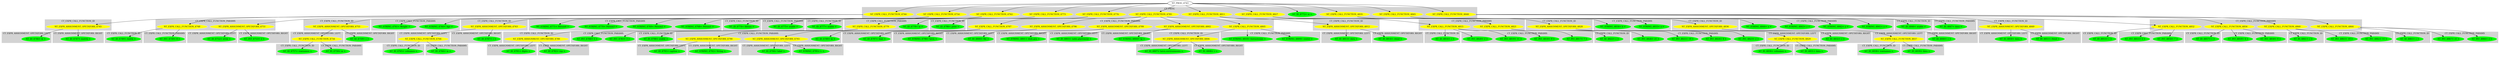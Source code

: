 digraph {

subgraph cluster0 {
 node [style=filled,color=white];
 style=filled;
 color=lightgrey;
 label = "CT_PROG";

"NT_EXPR_CALL_FUNCTION_4744"
 [fillcolor = yellow]
"NT_EXPR_CALL_FUNCTION_4754"
 [fillcolor = yellow]
"NT_EXPR_CALL_FUNCTION_4762"
 [fillcolor = yellow]
"NT_ID_4772< m >"
 [fillcolor = green]
"NT_EXPR_CALL_FUNCTION_4773"
 [fillcolor = yellow]
"NT_EXPR_CALL_FUNCTION_4776"
 [fillcolor = yellow]
"NT_EXPR_CALL_FUNCTION_4785"
 [fillcolor = yellow]
"NT_EXPR_CALL_FUNCTION_4811"
 [fillcolor = yellow]
"NT_EXPR_CALL_FUNCTION_4827"
 [fillcolor = yellow]
"NT_EXPR_CALL_FUNCTION_4835"
 [fillcolor = yellow]
"NT_EXPR_CALL_FUNCTION_4845"
 [fillcolor = yellow]
"NT_EXPR_CALL_FUNCTION_4848"
 [fillcolor = yellow]
}
"NT_PROG_4743"->"NT_EXPR_CALL_FUNCTION_4744"
subgraph cluster1 {
 node [style=filled,color=white];
 style=filled;
 color=lightgrey;
 label = "CT_EXPR_CALL_FUNCTION_ID";

"NT_EXPR_ASSIGNMENT_OPETATORS_4745"
 [fillcolor = yellow]
}
subgraph cluster2 {
 node [style=filled,color=white];
 style=filled;
 color=lightgrey;
 label = "CT_EXPR_CALL_FUNCTION_PARAMS";

"NT_EXPR_CALL_FUNCTION_4748"
 [fillcolor = yellow]
"NT_EXPR_ASSIGNMENT_OPETATORS_4751"
 [fillcolor = yellow]
}
"NT_EXPR_CALL_FUNCTION_4744"->"NT_EXPR_ASSIGNMENT_OPETATORS_4745"
subgraph cluster3 {
 node [style=filled,color=white];
 style=filled;
 color=lightgrey;
 label = "CT_EXPR_ASSIGNMENT_OPETATORS_LEFT";

"NT_ID_4746< m >"
 [fillcolor = green]
}
subgraph cluster4 {
 node [style=filled,color=white];
 style=filled;
 color=lightgrey;
 label = "CT_EXPR_ASSIGNMENT_OPETATORS_RIGHT";

"NT_ID_4747< matrix >"
 [fillcolor = green]
}
"NT_EXPR_ASSIGNMENT_OPETATORS_4745"->"NT_ID_4746< m >"
"NT_EXPR_ASSIGNMENT_OPETATORS_4745"->"NT_ID_4747< matrix >"
"NT_EXPR_CALL_FUNCTION_4744"->"NT_EXPR_CALL_FUNCTION_4748"
subgraph cluster5 {
 node [style=filled,color=white];
 style=filled;
 color=lightgrey;
 label = "CT_EXPR_CALL_FUNCTION_ID";

"NT_ID_4749< rnorm >"
 [fillcolor = green]
}
subgraph cluster6 {
 node [style=filled,color=white];
 style=filled;
 color=lightgrey;
 label = "CT_EXPR_CALL_FUNCTION_PARAMS";

"NT_INT_4750< 8 >"
 [fillcolor = green]
}
"NT_EXPR_CALL_FUNCTION_4748"->"NT_ID_4749< rnorm >"
"NT_EXPR_CALL_FUNCTION_4748"->"NT_INT_4750< 8 >"
"NT_EXPR_CALL_FUNCTION_4744"->"NT_EXPR_ASSIGNMENT_OPETATORS_4751"
subgraph cluster7 {
 node [style=filled,color=white];
 style=filled;
 color=lightgrey;
 label = "CT_EXPR_ASSIGNMENT_OPETATORS_LEFT";

"NT_ID_4752< nrow >"
 [fillcolor = green]
}
subgraph cluster8 {
 node [style=filled,color=white];
 style=filled;
 color=lightgrey;
 label = "CT_EXPR_ASSIGNMENT_OPETATORS_RIGHT";

"NT_INT_4753< 2 >"
 [fillcolor = green]
}
"NT_EXPR_ASSIGNMENT_OPETATORS_4751"->"NT_ID_4752< nrow >"
"NT_EXPR_ASSIGNMENT_OPETATORS_4751"->"NT_INT_4753< 2 >"
"NT_PROG_4743"->"NT_EXPR_CALL_FUNCTION_4754"
subgraph cluster9 {
 node [style=filled,color=white];
 style=filled;
 color=lightgrey;
 label = "CT_EXPR_CALL_FUNCTION_ID";

"NT_EXPR_ASSIGNMENT_OPETATORS_4755"
 [fillcolor = yellow]
}
subgraph cluster10 {
 node [style=filled,color=white];
 style=filled;
 color=lightgrey;
 label = "CT_EXPR_CALL_FUNCTION_PARAMS";

"NT_STRING_4760< Age >"
 [fillcolor = green]
"NT_STRING_4761< Weight >"
 [fillcolor = green]
}
"NT_EXPR_CALL_FUNCTION_4754"->"NT_EXPR_ASSIGNMENT_OPETATORS_4755"
subgraph cluster11 {
 node [style=filled,color=white];
 style=filled;
 color=lightgrey;
 label = "CT_EXPR_ASSIGNMENT_OPETATORS_LEFT";

"NT_EXPR_CALL_FUNCTION_4756"
 [fillcolor = yellow]
}
subgraph cluster12 {
 node [style=filled,color=white];
 style=filled;
 color=lightgrey;
 label = "CT_EXPR_ASSIGNMENT_OPETATORS_RIGHT";

"NT_ID_4759< c >"
 [fillcolor = green]
}
"NT_EXPR_ASSIGNMENT_OPETATORS_4755"->"NT_EXPR_CALL_FUNCTION_4756"
subgraph cluster13 {
 node [style=filled,color=white];
 style=filled;
 color=lightgrey;
 label = "CT_EXPR_CALL_FUNCTION_ID";

"NT_ID_4757< rownames >"
 [fillcolor = green]
}
subgraph cluster14 {
 node [style=filled,color=white];
 style=filled;
 color=lightgrey;
 label = "CT_EXPR_CALL_FUNCTION_PARAMS";

"NT_ID_4758< m >"
 [fillcolor = green]
}
"NT_EXPR_CALL_FUNCTION_4756"->"NT_ID_4757< rownames >"
"NT_EXPR_CALL_FUNCTION_4756"->"NT_ID_4758< m >"
"NT_EXPR_ASSIGNMENT_OPETATORS_4755"->"NT_ID_4759< c >"
"NT_EXPR_CALL_FUNCTION_4754"->"NT_STRING_4760< Age >"
"NT_EXPR_CALL_FUNCTION_4754"->"NT_STRING_4761< Weight >"
"NT_PROG_4743"->"NT_EXPR_CALL_FUNCTION_4762"
subgraph cluster15 {
 node [style=filled,color=white];
 style=filled;
 color=lightgrey;
 label = "CT_EXPR_CALL_FUNCTION_ID";

"NT_EXPR_ASSIGNMENT_OPETATORS_4763"
 [fillcolor = yellow]
}
subgraph cluster16 {
 node [style=filled,color=white];
 style=filled;
 color=lightgrey;
 label = "CT_EXPR_CALL_FUNCTION_PARAMS";

"NT_STRING_4768< Person1 >"
 [fillcolor = green]
"NT_STRING_4769< Person2 >"
 [fillcolor = green]
"NT_STRING_4770< Person3 >"
 [fillcolor = green]
"NT_STRING_4771< Person4 >"
 [fillcolor = green]
}
"NT_EXPR_CALL_FUNCTION_4762"->"NT_EXPR_ASSIGNMENT_OPETATORS_4763"
subgraph cluster17 {
 node [style=filled,color=white];
 style=filled;
 color=lightgrey;
 label = "CT_EXPR_ASSIGNMENT_OPETATORS_LEFT";

"NT_EXPR_CALL_FUNCTION_4764"
 [fillcolor = yellow]
}
subgraph cluster18 {
 node [style=filled,color=white];
 style=filled;
 color=lightgrey;
 label = "CT_EXPR_ASSIGNMENT_OPETATORS_RIGHT";

"NT_ID_4767< c >"
 [fillcolor = green]
}
"NT_EXPR_ASSIGNMENT_OPETATORS_4763"->"NT_EXPR_CALL_FUNCTION_4764"
subgraph cluster19 {
 node [style=filled,color=white];
 style=filled;
 color=lightgrey;
 label = "CT_EXPR_CALL_FUNCTION_ID";

"NT_ID_4765< colnames >"
 [fillcolor = green]
}
subgraph cluster20 {
 node [style=filled,color=white];
 style=filled;
 color=lightgrey;
 label = "CT_EXPR_CALL_FUNCTION_PARAMS";

"NT_ID_4766< m >"
 [fillcolor = green]
}
"NT_EXPR_CALL_FUNCTION_4764"->"NT_ID_4765< colnames >"
"NT_EXPR_CALL_FUNCTION_4764"->"NT_ID_4766< m >"
"NT_EXPR_ASSIGNMENT_OPETATORS_4763"->"NT_ID_4767< c >"
"NT_EXPR_CALL_FUNCTION_4762"->"NT_STRING_4768< Person1 >"
"NT_EXPR_CALL_FUNCTION_4762"->"NT_STRING_4769< Person2 >"
"NT_EXPR_CALL_FUNCTION_4762"->"NT_STRING_4770< Person3 >"
"NT_EXPR_CALL_FUNCTION_4762"->"NT_STRING_4771< Person4 >"
"NT_PROG_4743"->"NT_ID_4772< m >"
"NT_PROG_4743"->"NT_EXPR_CALL_FUNCTION_4773"
subgraph cluster21 {
 node [style=filled,color=white];
 style=filled;
 color=lightgrey;
 label = "CT_EXPR_CALL_FUNCTION_ID";

"NT_ID_4774< library >"
 [fillcolor = green]
}
subgraph cluster22 {
 node [style=filled,color=white];
 style=filled;
 color=lightgrey;
 label = "CT_EXPR_CALL_FUNCTION_PARAMS";

"NT_ID_4775< xtable >"
 [fillcolor = green]
}
"NT_EXPR_CALL_FUNCTION_4773"->"NT_ID_4774< library >"
"NT_EXPR_CALL_FUNCTION_4773"->"NT_ID_4775< xtable >"
"NT_PROG_4743"->"NT_EXPR_CALL_FUNCTION_4776"
subgraph cluster23 {
 node [style=filled,color=white];
 style=filled;
 color=lightgrey;
 label = "CT_EXPR_CALL_FUNCTION_ID";

"NT_ID_4777< xtable >"
 [fillcolor = green]
}
subgraph cluster24 {
 node [style=filled,color=white];
 style=filled;
 color=lightgrey;
 label = "CT_EXPR_CALL_FUNCTION_PARAMS";

"NT_ID_4778< m >"
 [fillcolor = green]
"NT_EXPR_CALL_FUNCTION_4779"
 [fillcolor = yellow]
}
"NT_EXPR_CALL_FUNCTION_4776"->"NT_ID_4777< xtable >"
"NT_EXPR_CALL_FUNCTION_4776"->"NT_ID_4778< m >"
"NT_EXPR_CALL_FUNCTION_4776"->"NT_EXPR_CALL_FUNCTION_4779"
subgraph cluster25 {
 node [style=filled,color=white];
 style=filled;
 color=lightgrey;
 label = "CT_EXPR_CALL_FUNCTION_ID";

"NT_EXPR_ASSIGNMENT_OPETATORS_4780"
 [fillcolor = yellow]
}
subgraph cluster26 {
 node [style=filled,color=white];
 style=filled;
 color=lightgrey;
 label = "CT_EXPR_CALL_FUNCTION_PARAMS";

"NT_INT_4783< 3 >"
 [fillcolor = green]
"NT_INT_4784< 5 >"
 [fillcolor = green]
}
"NT_EXPR_CALL_FUNCTION_4779"->"NT_EXPR_ASSIGNMENT_OPETATORS_4780"
subgraph cluster27 {
 node [style=filled,color=white];
 style=filled;
 color=lightgrey;
 label = "CT_EXPR_ASSIGNMENT_OPETATORS_LEFT";

"NT_ID_4781< digits >"
 [fillcolor = green]
}
subgraph cluster28 {
 node [style=filled,color=white];
 style=filled;
 color=lightgrey;
 label = "CT_EXPR_ASSIGNMENT_OPETATORS_RIGHT";

"NT_ID_4782< rep >"
 [fillcolor = green]
}
"NT_EXPR_ASSIGNMENT_OPETATORS_4780"->"NT_ID_4781< digits >"
"NT_EXPR_ASSIGNMENT_OPETATORS_4780"->"NT_ID_4782< rep >"
"NT_EXPR_CALL_FUNCTION_4779"->"NT_INT_4783< 3 >"
"NT_EXPR_CALL_FUNCTION_4779"->"NT_INT_4784< 5 >"
"NT_PROG_4743"->"NT_EXPR_CALL_FUNCTION_4785"
subgraph cluster29 {
 node [style=filled,color=white];
 style=filled;
 color=lightgrey;
 label = "CT_EXPR_CALL_FUNCTION_ID";

"NT_ID_4786< print >"
 [fillcolor = green]
}
subgraph cluster30 {
 node [style=filled,color=white];
 style=filled;
 color=lightgrey;
 label = "CT_EXPR_CALL_FUNCTION_PARAMS";

"NT_EXPR_CALL_FUNCTION_4787"
 [fillcolor = yellow]
"NT_EXPR_ASSIGNMENT_OPETATORS_4796"
 [fillcolor = yellow]
"NT_EXPR_ASSIGNMENT_OPETATORS_4799"
 [fillcolor = yellow]
"NT_EXPR_ASSIGNMENT_OPETATORS_4802"
 [fillcolor = yellow]
"NT_EXPR_CALL_FUNCTION_4805"
 [fillcolor = yellow]
}
"NT_EXPR_CALL_FUNCTION_4785"->"NT_ID_4786< print >"
"NT_EXPR_CALL_FUNCTION_4785"->"NT_EXPR_CALL_FUNCTION_4787"
subgraph cluster31 {
 node [style=filled,color=white];
 style=filled;
 color=lightgrey;
 label = "CT_EXPR_CALL_FUNCTION_ID";

"NT_ID_4788< xtable >"
 [fillcolor = green]
}
subgraph cluster32 {
 node [style=filled,color=white];
 style=filled;
 color=lightgrey;
 label = "CT_EXPR_CALL_FUNCTION_PARAMS";

"NT_ID_4789< m >"
 [fillcolor = green]
"NT_EXPR_ASSIGNMENT_OPETATORS_4790"
 [fillcolor = yellow]
"NT_EXPR_ASSIGNMENT_OPETATORS_4793"
 [fillcolor = yellow]
}
"NT_EXPR_CALL_FUNCTION_4787"->"NT_ID_4788< xtable >"
"NT_EXPR_CALL_FUNCTION_4787"->"NT_ID_4789< m >"
"NT_EXPR_CALL_FUNCTION_4787"->"NT_EXPR_ASSIGNMENT_OPETATORS_4790"
subgraph cluster33 {
 node [style=filled,color=white];
 style=filled;
 color=lightgrey;
 label = "CT_EXPR_ASSIGNMENT_OPETATORS_LEFT";

"NT_ID_4791< caption >"
 [fillcolor = green]
}
subgraph cluster34 {
 node [style=filled,color=white];
 style=filled;
 color=lightgrey;
 label = "CT_EXPR_ASSIGNMENT_OPETATORS_RIGHT";

"NT_STRING_4792< String >"
 [fillcolor = green]
}
"NT_EXPR_ASSIGNMENT_OPETATORS_4790"->"NT_ID_4791< caption >"
"NT_EXPR_ASSIGNMENT_OPETATORS_4790"->"NT_STRING_4792< String >"
"NT_EXPR_CALL_FUNCTION_4787"->"NT_EXPR_ASSIGNMENT_OPETATORS_4793"
subgraph cluster35 {
 node [style=filled,color=white];
 style=filled;
 color=lightgrey;
 label = "CT_EXPR_ASSIGNMENT_OPETATORS_LEFT";

"NT_ID_4794< label >"
 [fillcolor = green]
}
subgraph cluster36 {
 node [style=filled,color=white];
 style=filled;
 color=lightgrey;
 label = "CT_EXPR_ASSIGNMENT_OPETATORS_RIGHT";

"NT_STRING_4795< t: >"
 [fillcolor = green]
}
"NT_EXPR_ASSIGNMENT_OPETATORS_4793"->"NT_ID_4794< label >"
"NT_EXPR_ASSIGNMENT_OPETATORS_4793"->"NT_STRING_4795< t: >"
"NT_EXPR_CALL_FUNCTION_4785"->"NT_EXPR_ASSIGNMENT_OPETATORS_4796"
subgraph cluster37 {
 node [style=filled,color=white];
 style=filled;
 color=lightgrey;
 label = "CT_EXPR_ASSIGNMENT_OPETATORS_LEFT";

"NT_ID_4797< type >"
 [fillcolor = green]
}
subgraph cluster38 {
 node [style=filled,color=white];
 style=filled;
 color=lightgrey;
 label = "CT_EXPR_ASSIGNMENT_OPETATORS_RIGHT";

"NT_STRING_4798< latex >"
 [fillcolor = green]
}
"NT_EXPR_ASSIGNMENT_OPETATORS_4796"->"NT_ID_4797< type >"
"NT_EXPR_ASSIGNMENT_OPETATORS_4796"->"NT_STRING_4798< latex >"
"NT_EXPR_CALL_FUNCTION_4785"->"NT_EXPR_ASSIGNMENT_OPETATORS_4799"
subgraph cluster39 {
 node [style=filled,color=white];
 style=filled;
 color=lightgrey;
 label = "CT_EXPR_ASSIGNMENT_OPETATORS_LEFT";

"NT_ID_4800< file >"
 [fillcolor = green]
}
subgraph cluster40 {
 node [style=filled,color=white];
 style=filled;
 color=lightgrey;
 label = "CT_EXPR_ASSIGNMENT_OPETATORS_RIGHT";

"NT_STRING_4801< blah.gen >"
 [fillcolor = green]
}
"NT_EXPR_ASSIGNMENT_OPETATORS_4799"->"NT_ID_4800< file >"
"NT_EXPR_ASSIGNMENT_OPETATORS_4799"->"NT_STRING_4801< blah.gen >"
"NT_EXPR_CALL_FUNCTION_4785"->"NT_EXPR_ASSIGNMENT_OPETATORS_4802"
subgraph cluster41 {
 node [style=filled,color=white];
 style=filled;
 color=lightgrey;
 label = "CT_EXPR_ASSIGNMENT_OPETATORS_LEFT";

"NT_ID_4803< table.placement >"
 [fillcolor = green]
}
subgraph cluster42 {
 node [style=filled,color=white];
 style=filled;
 color=lightgrey;
 label = "CT_EXPR_ASSIGNMENT_OPETATORS_RIGHT";

"NT_STRING_4804< tp >"
 [fillcolor = green]
}
"NT_EXPR_ASSIGNMENT_OPETATORS_4802"->"NT_ID_4803< table.placement >"
"NT_EXPR_ASSIGNMENT_OPETATORS_4802"->"NT_STRING_4804< tp >"
"NT_EXPR_CALL_FUNCTION_4785"->"NT_EXPR_CALL_FUNCTION_4805"
subgraph cluster43 {
 node [style=filled,color=white];
 style=filled;
 color=lightgrey;
 label = "CT_EXPR_CALL_FUNCTION_ID";

"NT_EXPR_ASSIGNMENT_OPETATORS_4806"
 [fillcolor = yellow]
}
subgraph cluster44 {
 node [style=filled,color=white];
 style=filled;
 color=lightgrey;
 label = "CT_EXPR_CALL_FUNCTION_PARAMS";

"NT_STRING_4809< center >"
 [fillcolor = green]
"NT_STRING_4810< footnotesize >"
 [fillcolor = green]
}
"NT_EXPR_CALL_FUNCTION_4805"->"NT_EXPR_ASSIGNMENT_OPETATORS_4806"
subgraph cluster45 {
 node [style=filled,color=white];
 style=filled;
 color=lightgrey;
 label = "CT_EXPR_ASSIGNMENT_OPETATORS_LEFT";

"NT_ID_4807< latex.environments >"
 [fillcolor = green]
}
subgraph cluster46 {
 node [style=filled,color=white];
 style=filled;
 color=lightgrey;
 label = "CT_EXPR_ASSIGNMENT_OPETATORS_RIGHT";

"NT_ID_4808< c >"
 [fillcolor = green]
}
"NT_EXPR_ASSIGNMENT_OPETATORS_4806"->"NT_ID_4807< latex.environments >"
"NT_EXPR_ASSIGNMENT_OPETATORS_4806"->"NT_ID_4808< c >"
"NT_EXPR_CALL_FUNCTION_4805"->"NT_STRING_4809< center >"
"NT_EXPR_CALL_FUNCTION_4805"->"NT_STRING_4810< footnotesize >"
"NT_PROG_4743"->"NT_EXPR_CALL_FUNCTION_4811"
subgraph cluster47 {
 node [style=filled,color=white];
 style=filled;
 color=lightgrey;
 label = "CT_EXPR_CALL_FUNCTION_ID";

"NT_EXPR_ASSIGNMENT_OPETATORS_4812"
 [fillcolor = yellow]
}
subgraph cluster48 {
 node [style=filled,color=white];
 style=filled;
 color=lightgrey;
 label = "CT_EXPR_CALL_FUNCTION_PARAMS";

"NT_EXPR_CALL_FUNCTION_4815"
 [fillcolor = yellow]
"NT_EXPR_CALL_FUNCTION_4821"
 [fillcolor = yellow]
}
"NT_EXPR_CALL_FUNCTION_4811"->"NT_EXPR_ASSIGNMENT_OPETATORS_4812"
subgraph cluster49 {
 node [style=filled,color=white];
 style=filled;
 color=lightgrey;
 label = "CT_EXPR_ASSIGNMENT_OPETATORS_LEFT";

"NT_ID_4813< data >"
 [fillcolor = green]
}
subgraph cluster50 {
 node [style=filled,color=white];
 style=filled;
 color=lightgrey;
 label = "CT_EXPR_ASSIGNMENT_OPETATORS_RIGHT";

"NT_ID_4814< cbind >"
 [fillcolor = green]
}
"NT_EXPR_ASSIGNMENT_OPETATORS_4812"->"NT_ID_4813< data >"
"NT_EXPR_ASSIGNMENT_OPETATORS_4812"->"NT_ID_4814< cbind >"
"NT_EXPR_CALL_FUNCTION_4811"->"NT_EXPR_CALL_FUNCTION_4815"
subgraph cluster51 {
 node [style=filled,color=white];
 style=filled;
 color=lightgrey;
 label = "CT_EXPR_CALL_FUNCTION_ID";

"NT_ID_4816< c >"
 [fillcolor = green]
}
subgraph cluster52 {
 node [style=filled,color=white];
 style=filled;
 color=lightgrey;
 label = "CT_EXPR_CALL_FUNCTION_PARAMS";

"NT_INT_4817< 7 >"
 [fillcolor = green]
"NT_INT_4818< 9 >"
 [fillcolor = green]
"NT_INT_4819< 11 >"
 [fillcolor = green]
"NT_INT_4820< 2 >"
 [fillcolor = green]
}
"NT_EXPR_CALL_FUNCTION_4815"->"NT_ID_4816< c >"
"NT_EXPR_CALL_FUNCTION_4815"->"NT_INT_4817< 7 >"
"NT_EXPR_CALL_FUNCTION_4815"->"NT_INT_4818< 9 >"
"NT_EXPR_CALL_FUNCTION_4815"->"NT_INT_4819< 11 >"
"NT_EXPR_CALL_FUNCTION_4815"->"NT_INT_4820< 2 >"
"NT_EXPR_CALL_FUNCTION_4811"->"NT_EXPR_CALL_FUNCTION_4821"
subgraph cluster53 {
 node [style=filled,color=white];
 style=filled;
 color=lightgrey;
 label = "CT_EXPR_CALL_FUNCTION_ID";

"NT_ID_4822< c >"
 [fillcolor = green]
}
subgraph cluster54 {
 node [style=filled,color=white];
 style=filled;
 color=lightgrey;
 label = "CT_EXPR_CALL_FUNCTION_PARAMS";

"NT_INT_4823< 2 >"
 [fillcolor = green]
"NT_INT_4824< 4 >"
 [fillcolor = green]
"NT_INT_4825< 19 >"
 [fillcolor = green]
"NT_INT_4826< 21 >"
 [fillcolor = green]
}
"NT_EXPR_CALL_FUNCTION_4821"->"NT_ID_4822< c >"
"NT_EXPR_CALL_FUNCTION_4821"->"NT_INT_4823< 2 >"
"NT_EXPR_CALL_FUNCTION_4821"->"NT_INT_4824< 4 >"
"NT_EXPR_CALL_FUNCTION_4821"->"NT_INT_4825< 19 >"
"NT_EXPR_CALL_FUNCTION_4821"->"NT_INT_4826< 21 >"
"NT_PROG_4743"->"NT_EXPR_CALL_FUNCTION_4827"
subgraph cluster55 {
 node [style=filled,color=white];
 style=filled;
 color=lightgrey;
 label = "CT_EXPR_CALL_FUNCTION_ID";

"NT_EXPR_ASSIGNMENT_OPETATORS_4828"
 [fillcolor = yellow]
}
subgraph cluster56 {
 node [style=filled,color=white];
 style=filled;
 color=lightgrey;
 label = "CT_EXPR_CALL_FUNCTION_PARAMS";

"NT_STRING_4833< a >"
 [fillcolor = green]
"NT_STRING_4834< b >"
 [fillcolor = green]
}
"NT_EXPR_CALL_FUNCTION_4827"->"NT_EXPR_ASSIGNMENT_OPETATORS_4828"
subgraph cluster57 {
 node [style=filled,color=white];
 style=filled;
 color=lightgrey;
 label = "CT_EXPR_ASSIGNMENT_OPETATORS_LEFT";

"NT_EXPR_CALL_FUNCTION_4829"
 [fillcolor = yellow]
}
subgraph cluster58 {
 node [style=filled,color=white];
 style=filled;
 color=lightgrey;
 label = "CT_EXPR_ASSIGNMENT_OPETATORS_RIGHT";

"NT_ID_4832< c >"
 [fillcolor = green]
}
"NT_EXPR_ASSIGNMENT_OPETATORS_4828"->"NT_EXPR_CALL_FUNCTION_4829"
subgraph cluster59 {
 node [style=filled,color=white];
 style=filled;
 color=lightgrey;
 label = "CT_EXPR_CALL_FUNCTION_ID";

"NT_ID_4830< colnames >"
 [fillcolor = green]
}
subgraph cluster60 {
 node [style=filled,color=white];
 style=filled;
 color=lightgrey;
 label = "CT_EXPR_CALL_FUNCTION_PARAMS";

"NT_ID_4831< data >"
 [fillcolor = green]
}
"NT_EXPR_CALL_FUNCTION_4829"->"NT_ID_4830< colnames >"
"NT_EXPR_CALL_FUNCTION_4829"->"NT_ID_4831< data >"
"NT_EXPR_ASSIGNMENT_OPETATORS_4828"->"NT_ID_4832< c >"
"NT_EXPR_CALL_FUNCTION_4827"->"NT_STRING_4833< a >"
"NT_EXPR_CALL_FUNCTION_4827"->"NT_STRING_4834< b >"
"NT_PROG_4743"->"NT_EXPR_CALL_FUNCTION_4835"
subgraph cluster61 {
 node [style=filled,color=white];
 style=filled;
 color=lightgrey;
 label = "CT_EXPR_CALL_FUNCTION_ID";

"NT_EXPR_ASSIGNMENT_OPETATORS_4836"
 [fillcolor = yellow]
}
subgraph cluster62 {
 node [style=filled,color=white];
 style=filled;
 color=lightgrey;
 label = "CT_EXPR_CALL_FUNCTION_PARAMS";

"NT_STRING_4841< x >"
 [fillcolor = green]
"NT_STRING_4842< y >"
 [fillcolor = green]
"NT_STRING_4843< z >"
 [fillcolor = green]
"NT_STRING_4844< a >"
 [fillcolor = green]
}
"NT_EXPR_CALL_FUNCTION_4835"->"NT_EXPR_ASSIGNMENT_OPETATORS_4836"
subgraph cluster63 {
 node [style=filled,color=white];
 style=filled;
 color=lightgrey;
 label = "CT_EXPR_ASSIGNMENT_OPETATORS_LEFT";

"NT_EXPR_CALL_FUNCTION_4837"
 [fillcolor = yellow]
}
subgraph cluster64 {
 node [style=filled,color=white];
 style=filled;
 color=lightgrey;
 label = "CT_EXPR_ASSIGNMENT_OPETATORS_RIGHT";

"NT_ID_4840< c >"
 [fillcolor = green]
}
"NT_EXPR_ASSIGNMENT_OPETATORS_4836"->"NT_EXPR_CALL_FUNCTION_4837"
subgraph cluster65 {
 node [style=filled,color=white];
 style=filled;
 color=lightgrey;
 label = "CT_EXPR_CALL_FUNCTION_ID";

"NT_ID_4838< rownames >"
 [fillcolor = green]
}
subgraph cluster66 {
 node [style=filled,color=white];
 style=filled;
 color=lightgrey;
 label = "CT_EXPR_CALL_FUNCTION_PARAMS";

"NT_ID_4839< data >"
 [fillcolor = green]
}
"NT_EXPR_CALL_FUNCTION_4837"->"NT_ID_4838< rownames >"
"NT_EXPR_CALL_FUNCTION_4837"->"NT_ID_4839< data >"
"NT_EXPR_ASSIGNMENT_OPETATORS_4836"->"NT_ID_4840< c >"
"NT_EXPR_CALL_FUNCTION_4835"->"NT_STRING_4841< x >"
"NT_EXPR_CALL_FUNCTION_4835"->"NT_STRING_4842< y >"
"NT_EXPR_CALL_FUNCTION_4835"->"NT_STRING_4843< z >"
"NT_EXPR_CALL_FUNCTION_4835"->"NT_STRING_4844< a >"
"NT_PROG_4743"->"NT_EXPR_CALL_FUNCTION_4845"
subgraph cluster67 {
 node [style=filled,color=white];
 style=filled;
 color=lightgrey;
 label = "CT_EXPR_CALL_FUNCTION_ID";

"NT_ID_4846< xtable >"
 [fillcolor = green]
}
subgraph cluster68 {
 node [style=filled,color=white];
 style=filled;
 color=lightgrey;
 label = "CT_EXPR_CALL_FUNCTION_PARAMS";

"NT_ID_4847< data >"
 [fillcolor = green]
}
"NT_EXPR_CALL_FUNCTION_4845"->"NT_ID_4846< xtable >"
"NT_EXPR_CALL_FUNCTION_4845"->"NT_ID_4847< data >"
"NT_PROG_4743"->"NT_EXPR_CALL_FUNCTION_4848"
subgraph cluster69 {
 node [style=filled,color=white];
 style=filled;
 color=lightgrey;
 label = "CT_EXPR_CALL_FUNCTION_ID";

"NT_EXPR_ASSIGNMENT_OPETATORS_4849"
 [fillcolor = yellow]
}
subgraph cluster70 {
 node [style=filled,color=white];
 style=filled;
 color=lightgrey;
 label = "CT_EXPR_CALL_FUNCTION_PARAMS";

"NT_EXPR_CALL_FUNCTION_4852"
 [fillcolor = yellow]
"NT_EXPR_CALL_FUNCTION_4856"
 [fillcolor = yellow]
"NT_EXPR_CALL_FUNCTION_4860"
 [fillcolor = yellow]
"NT_EXPR_CALL_FUNCTION_4864"
 [fillcolor = yellow]
}
"NT_EXPR_CALL_FUNCTION_4848"->"NT_EXPR_ASSIGNMENT_OPETATORS_4849"
subgraph cluster71 {
 node [style=filled,color=white];
 style=filled;
 color=lightgrey;
 label = "CT_EXPR_ASSIGNMENT_OPETATORS_LEFT";

"NT_ID_4850< data >"
 [fillcolor = green]
}
subgraph cluster72 {
 node [style=filled,color=white];
 style=filled;
 color=lightgrey;
 label = "CT_EXPR_ASSIGNMENT_OPETATORS_RIGHT";

"NT_ID_4851< rbind >"
 [fillcolor = green]
}
"NT_EXPR_ASSIGNMENT_OPETATORS_4849"->"NT_ID_4850< data >"
"NT_EXPR_ASSIGNMENT_OPETATORS_4849"->"NT_ID_4851< rbind >"
"NT_EXPR_CALL_FUNCTION_4848"->"NT_EXPR_CALL_FUNCTION_4852"
subgraph cluster73 {
 node [style=filled,color=white];
 style=filled;
 color=lightgrey;
 label = "CT_EXPR_CALL_FUNCTION_ID";

"NT_ID_4853< c >"
 [fillcolor = green]
}
subgraph cluster74 {
 node [style=filled,color=white];
 style=filled;
 color=lightgrey;
 label = "CT_EXPR_CALL_FUNCTION_PARAMS";

"NT_INT_4854< 7 >"
 [fillcolor = green]
"NT_INT_4855< 2 >"
 [fillcolor = green]
}
"NT_EXPR_CALL_FUNCTION_4852"->"NT_ID_4853< c >"
"NT_EXPR_CALL_FUNCTION_4852"->"NT_INT_4854< 7 >"
"NT_EXPR_CALL_FUNCTION_4852"->"NT_INT_4855< 2 >"
"NT_EXPR_CALL_FUNCTION_4848"->"NT_EXPR_CALL_FUNCTION_4856"
subgraph cluster75 {
 node [style=filled,color=white];
 style=filled;
 color=lightgrey;
 label = "CT_EXPR_CALL_FUNCTION_ID";

"NT_ID_4857< c >"
 [fillcolor = green]
}
subgraph cluster76 {
 node [style=filled,color=white];
 style=filled;
 color=lightgrey;
 label = "CT_EXPR_CALL_FUNCTION_PARAMS";

"NT_INT_4858< 9 >"
 [fillcolor = green]
"NT_INT_4859< 4 >"
 [fillcolor = green]
}
"NT_EXPR_CALL_FUNCTION_4856"->"NT_ID_4857< c >"
"NT_EXPR_CALL_FUNCTION_4856"->"NT_INT_4858< 9 >"
"NT_EXPR_CALL_FUNCTION_4856"->"NT_INT_4859< 4 >"
"NT_EXPR_CALL_FUNCTION_4848"->"NT_EXPR_CALL_FUNCTION_4860"
subgraph cluster77 {
 node [style=filled,color=white];
 style=filled;
 color=lightgrey;
 label = "CT_EXPR_CALL_FUNCTION_ID";

"NT_ID_4861< c >"
 [fillcolor = green]
}
subgraph cluster78 {
 node [style=filled,color=white];
 style=filled;
 color=lightgrey;
 label = "CT_EXPR_CALL_FUNCTION_PARAMS";

"NT_INT_4862< 11 >"
 [fillcolor = green]
"NT_INT_4863< 19 >"
 [fillcolor = green]
}
"NT_EXPR_CALL_FUNCTION_4860"->"NT_ID_4861< c >"
"NT_EXPR_CALL_FUNCTION_4860"->"NT_INT_4862< 11 >"
"NT_EXPR_CALL_FUNCTION_4860"->"NT_INT_4863< 19 >"
"NT_EXPR_CALL_FUNCTION_4848"->"NT_EXPR_CALL_FUNCTION_4864"
subgraph cluster79 {
 node [style=filled,color=white];
 style=filled;
 color=lightgrey;
 label = "CT_EXPR_CALL_FUNCTION_ID";

"NT_ID_4865< c >"
 [fillcolor = green]
}
subgraph cluster80 {
 node [style=filled,color=white];
 style=filled;
 color=lightgrey;
 label = "CT_EXPR_CALL_FUNCTION_PARAMS";

"NT_INT_4866< 2 >"
 [fillcolor = green]
"NT_INT_4867< 21 >"
 [fillcolor = green]
}
"NT_EXPR_CALL_FUNCTION_4864"->"NT_ID_4865< c >"
"NT_EXPR_CALL_FUNCTION_4864"->"NT_INT_4866< 2 >"
"NT_EXPR_CALL_FUNCTION_4864"->"NT_INT_4867< 21 >"
}
